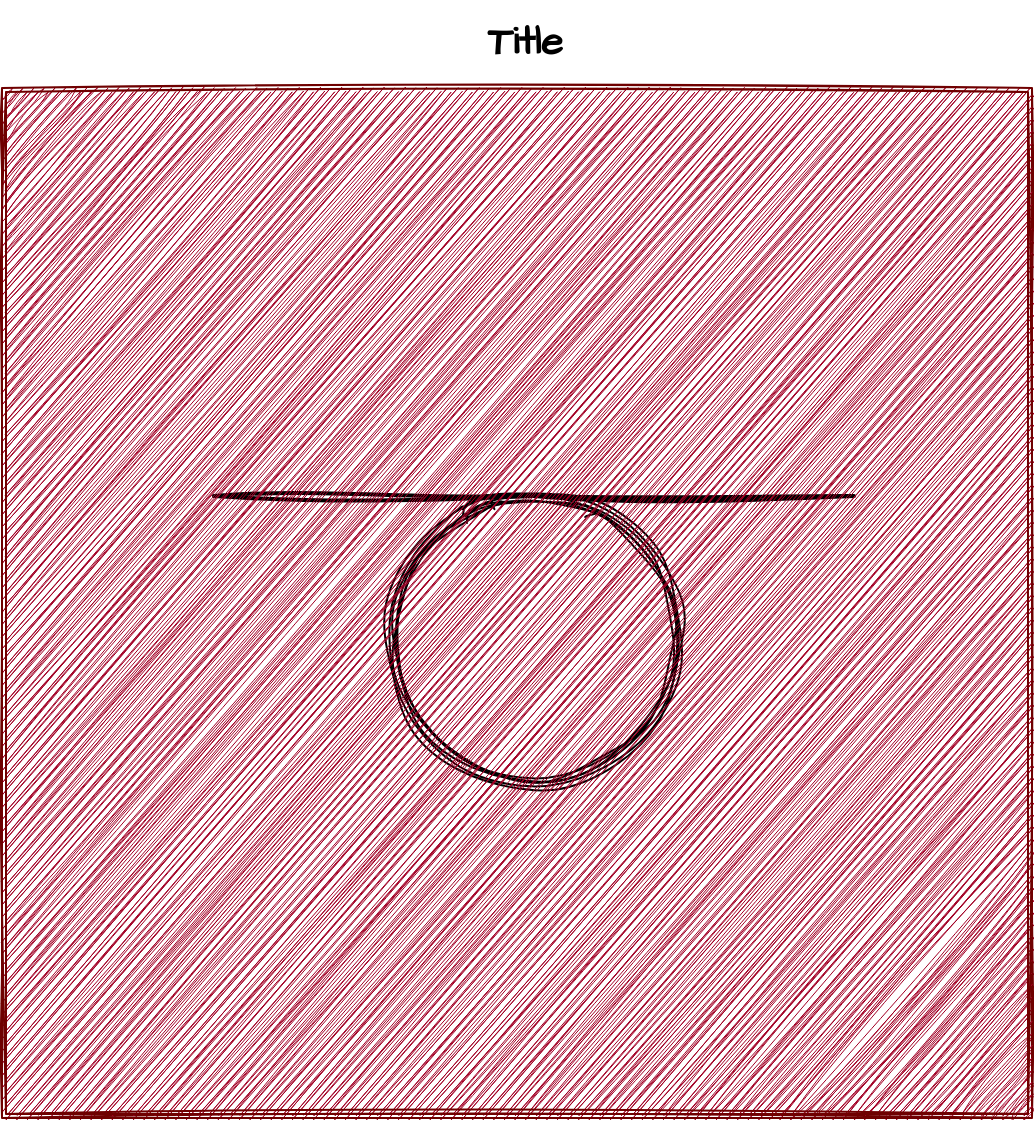 <mxfile version="21.3.8" type="github">
  <diagram name="Page-1" id="ZCbka79NKukTzxoyXbcU">
    <mxGraphModel dx="1050" dy="1666" grid="0" gridSize="10" guides="1" tooltips="1" connect="1" arrows="1" fold="1" page="1" pageScale="1" pageWidth="850" pageHeight="1100" math="0" shadow="0">
      <root>
        <mxCell id="0" />
        <mxCell id="1" parent="0" />
        <mxCell id="iUoP0Xu3BoEwylhJ56-9-1" value="" style="ellipse;shape=doubleEllipse;whiteSpace=wrap;html=1;aspect=fixed;sketch=1;hachureGap=4;jiggle=2;curveFitting=1;fontFamily=Architects Daughter;fontSource=https%3A%2F%2Ffonts.googleapis.com%2Fcss%3Ffamily%3DArchitects%2BDaughter;fontSize=20;" vertex="1" parent="1">
          <mxGeometry x="375.5" y="224" width="149" height="149" as="geometry" />
        </mxCell>
        <mxCell id="iUoP0Xu3BoEwylhJ56-9-2" value="" style="line;strokeWidth=2;html=1;sketch=1;hachureGap=4;jiggle=2;curveFitting=1;fontFamily=Architects Daughter;fontSource=https%3A%2F%2Ffonts.googleapis.com%2Fcss%3Ffamily%3DArchitects%2BDaughter;fontSize=20;" vertex="1" parent="1">
          <mxGeometry x="290" y="222" width="160" height="10" as="geometry" />
        </mxCell>
        <mxCell id="iUoP0Xu3BoEwylhJ56-9-3" value="" style="line;strokeWidth=2;html=1;sketch=1;hachureGap=4;jiggle=2;curveFitting=1;fontFamily=Architects Daughter;fontSource=https%3A%2F%2Ffonts.googleapis.com%2Fcss%3Ffamily%3DArchitects%2BDaughter;fontSize=20;" vertex="1" parent="1">
          <mxGeometry x="450" y="223.5" width="160" height="7" as="geometry" />
        </mxCell>
        <mxCell id="iUoP0Xu3BoEwylhJ56-9-4" value="" style="shape=ext;double=1;whiteSpace=wrap;html=1;aspect=fixed;sketch=1;hachureGap=4;jiggle=2;curveFitting=1;fontFamily=Architects Daughter;fontSource=https%3A%2F%2Ffonts.googleapis.com%2Fcss%3Ffamily%3DArchitects%2BDaughter;fontSize=20;fillStyle=hachure;fillColor=#a20025;strokeColor=#6F0000;fontColor=#ffffff;" vertex="1" parent="1">
          <mxGeometry x="184" y="23" width="515" height="515" as="geometry" />
        </mxCell>
        <mxCell id="iUoP0Xu3BoEwylhJ56-9-5" value="Title" style="text;strokeColor=none;fillColor=none;html=1;fontSize=20;fontStyle=1;verticalAlign=middle;align=center;fontFamily=Architects Daughter;" vertex="1" parent="1">
          <mxGeometry x="395" y="-21" width="100" height="40" as="geometry" />
        </mxCell>
      </root>
    </mxGraphModel>
  </diagram>
</mxfile>
